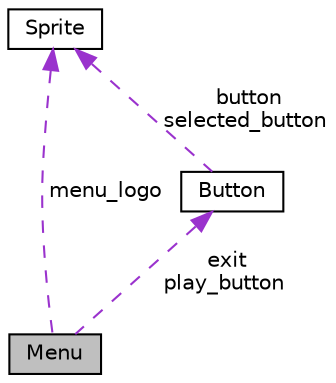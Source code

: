digraph "Menu"
{
 // LATEX_PDF_SIZE
  edge [fontname="Helvetica",fontsize="10",labelfontname="Helvetica",labelfontsize="10"];
  node [fontname="Helvetica",fontsize="10",shape=record];
  Node1 [label="Menu",height=0.2,width=0.4,color="black", fillcolor="grey75", style="filled", fontcolor="black",tooltip=" "];
  Node2 -> Node1 [dir="back",color="darkorchid3",fontsize="10",style="dashed",label=" menu_logo" ,fontname="Helvetica"];
  Node2 [label="Sprite",height=0.2,width=0.4,color="black", fillcolor="white", style="filled",URL="$struct_sprite.html",tooltip=" "];
  Node3 -> Node1 [dir="back",color="darkorchid3",fontsize="10",style="dashed",label=" exit\nplay_button" ,fontname="Helvetica"];
  Node3 [label="Button",height=0.2,width=0.4,color="black", fillcolor="white", style="filled",URL="$struct_button.html",tooltip=" "];
  Node2 -> Node3 [dir="back",color="darkorchid3",fontsize="10",style="dashed",label=" button\nselected_button" ,fontname="Helvetica"];
}

